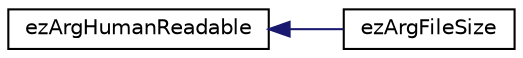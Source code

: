 digraph "Graphical Class Hierarchy"
{
 // LATEX_PDF_SIZE
  edge [fontname="Helvetica",fontsize="10",labelfontname="Helvetica",labelfontsize="10"];
  node [fontname="Helvetica",fontsize="10",shape=record];
  rankdir="LR";
  Node0 [label="ezArgHumanReadable",height=0.2,width=0.4,color="black", fillcolor="white", style="filled",URL="$de/d56/structez_arg_human_readable.htm",tooltip="Formats a given number such that it will be in format [0, base){suffix} with suffix representing a po..."];
  Node0 -> Node1 [dir="back",color="midnightblue",fontsize="10",style="solid",fontname="Helvetica"];
  Node1 [label="ezArgFileSize",height=0.2,width=0.4,color="black", fillcolor="white", style="filled",URL="$d7/dcf/structez_arg_file_size.htm",tooltip=" "];
}
